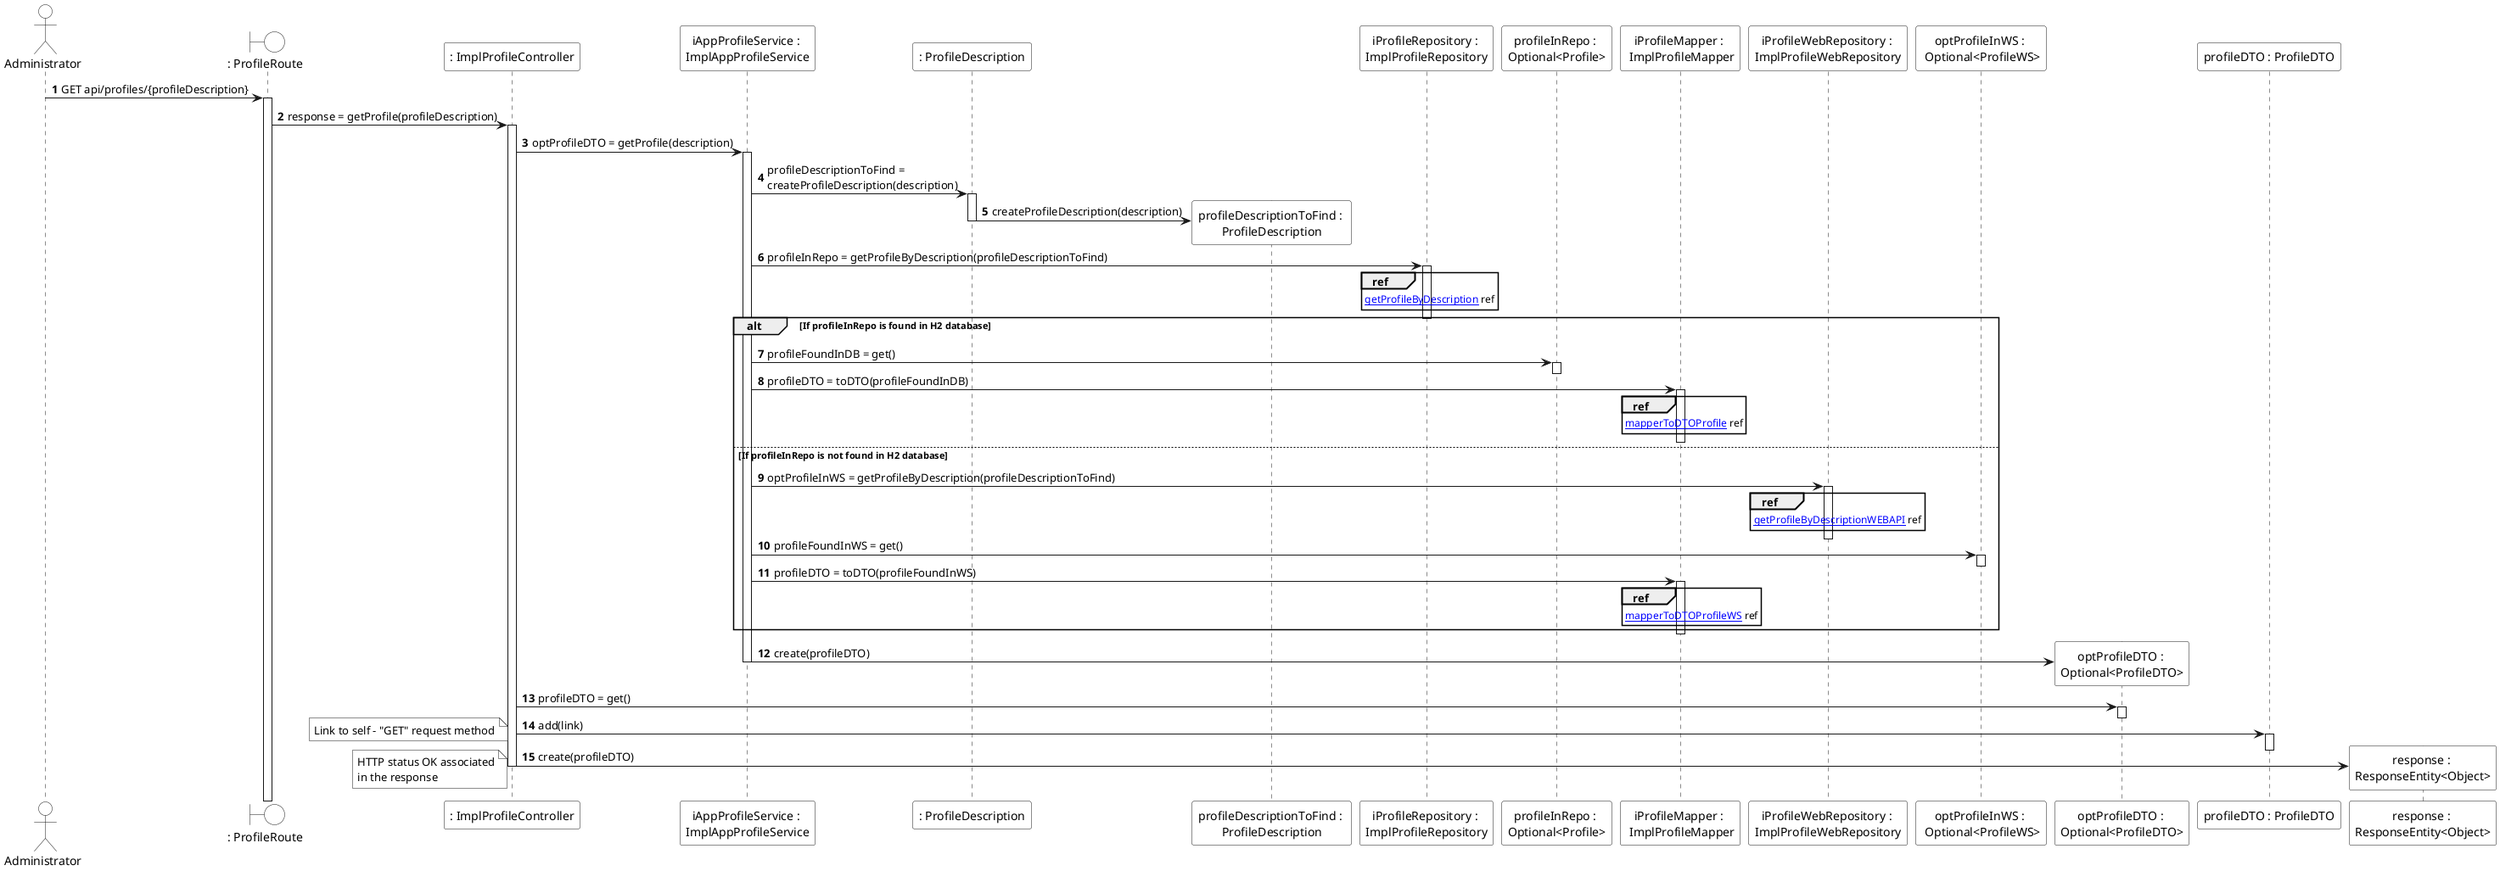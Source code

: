 @startuml
autonumber
!pragma teoz true
actor Administrator #FFFFFF
boundary ": ProfileRoute" #FFFFFF

participant ": ImplProfileController" #FFFFFF

Administrator -> ": ProfileRoute" ++ : GET api/profiles/{profileDescription}

": ProfileRoute" -> ": ImplProfileController" ++ : response = getProfile(profileDescription)

participant "iAppProfileService : \nImplAppProfileService" #FFFFFF

": ImplProfileController" -> "iAppProfileService : \nImplAppProfileService" ++ : optProfileDTO = getProfile(description)

participant ": ProfileDescription" #FFFFFF
"iAppProfileService : \nImplAppProfileService" -> ": ProfileDescription" ++ : profileDescriptionToFind = \ncreateProfileDescription(description)
create participant "profileDescriptionToFind : \nProfileDescription" #FFFFFF
": ProfileDescription" -> "profileDescriptionToFind : \nProfileDescription" -- :createProfileDescription(description)

participant "iProfileRepository : \nImplProfileRepository" #FFFFFF

"iAppProfileService : \nImplAppProfileService" -> "iProfileRepository : \nImplProfileRepository" ++: profileInRepo = getProfileByDescription(profileDescriptionToFind)

ref over "iProfileRepository : \nImplProfileRepository"
[[GetProfile-getProfileByDescription.puml getProfileByDescription]] ref
end

deactivate "iProfileRepository : \nImplProfileRepository"

alt If profileInRepo is found in H2 database
    participant "profileInRepo : \nOptional<Profile>" #FFFFFF
    "iAppProfileService : \nImplAppProfileService" -> "profileInRepo : \nOptional<Profile>" ++ : profileFoundInDB = get()
    deactivate "profileInRepo : \nOptional<Profile>"

    participant "iProfileMapper : \n ImplProfileMapper" #FFFFFF
    "iAppProfileService : \nImplAppProfileService" -> "iProfileMapper : \n ImplProfileMapper" ++ : profileDTO = toDTO(profileFoundInDB)

    ref over "iProfileMapper : \n ImplProfileMapper"
    [[GetProfile-mapperToDTO.puml mapperToDTOProfile]] ref
    end
    deactivate "iProfileMapper : \n ImplProfileMapper"

else If profileInRepo is not found in H2 database

    participant "iProfileWebRepository : \nImplProfileWebRepository" #FFFFFF
    "iAppProfileService : \nImplAppProfileService" -> "iProfileWebRepository : \nImplProfileWebRepository" ++: optProfileInWS = getProfileByDescription(profileDescriptionToFind)

    ref over "iProfileWebRepository : \nImplProfileWebRepository"
    [[GetProfile-getProfileByDescriptionWEBAPI.puml getProfileByDescriptionWEBAPI]] ref
    end
    deactivate "iProfileWebRepository : \nImplProfileWebRepository"

    participant "optProfileInWS : \n Optional<ProfileWS>" #FFFFFF
    "iAppProfileService : \nImplAppProfileService" -> "optProfileInWS : \n Optional<ProfileWS>" ++ : profileFoundInWS = get()
    deactivate

    "iAppProfileService : \nImplAppProfileService" -> "iProfileMapper : \n ImplProfileMapper" ++: profileDTO = toDTO(profileFoundInWS)

    ref over "iProfileMapper : \n ImplProfileMapper"
    [[GetProfile-mapperToDTOProfileWS.puml mapperToDTOProfileWS]] ref
    end
    deactivate "iProfileMapper : \n ImplProfileMapper"
end

create participant "optProfileDTO : \nOptional<ProfileDTO>" #FFFFFF
"iAppProfileService : \nImplAppProfileService" -> "optProfileDTO : \nOptional<ProfileDTO>" : create(profileDTO)
deactivate "iAppProfileService : \nImplAppProfileService"

": ImplProfileController" -> "optProfileDTO : \nOptional<ProfileDTO>" ++ : profileDTO = get()
deactivate

participant "profileDTO : ProfileDTO" #FFFFFF
": ImplProfileController" -> "profileDTO : ProfileDTO" ++ : add(link)
deactivate "profileDTO : ProfileDTO"
note left #FFFFFF
Link to self - "GET" request method
end note

create participant "response : \nResponseEntity<Object>" #FFFFFF
": ImplProfileController" -> "response : \nResponseEntity<Object>" : create(profileDTO)
deactivate ": ImplProfileController"
note left #FFFFFF
HTTP status OK associated
in the response
end note

@enduml